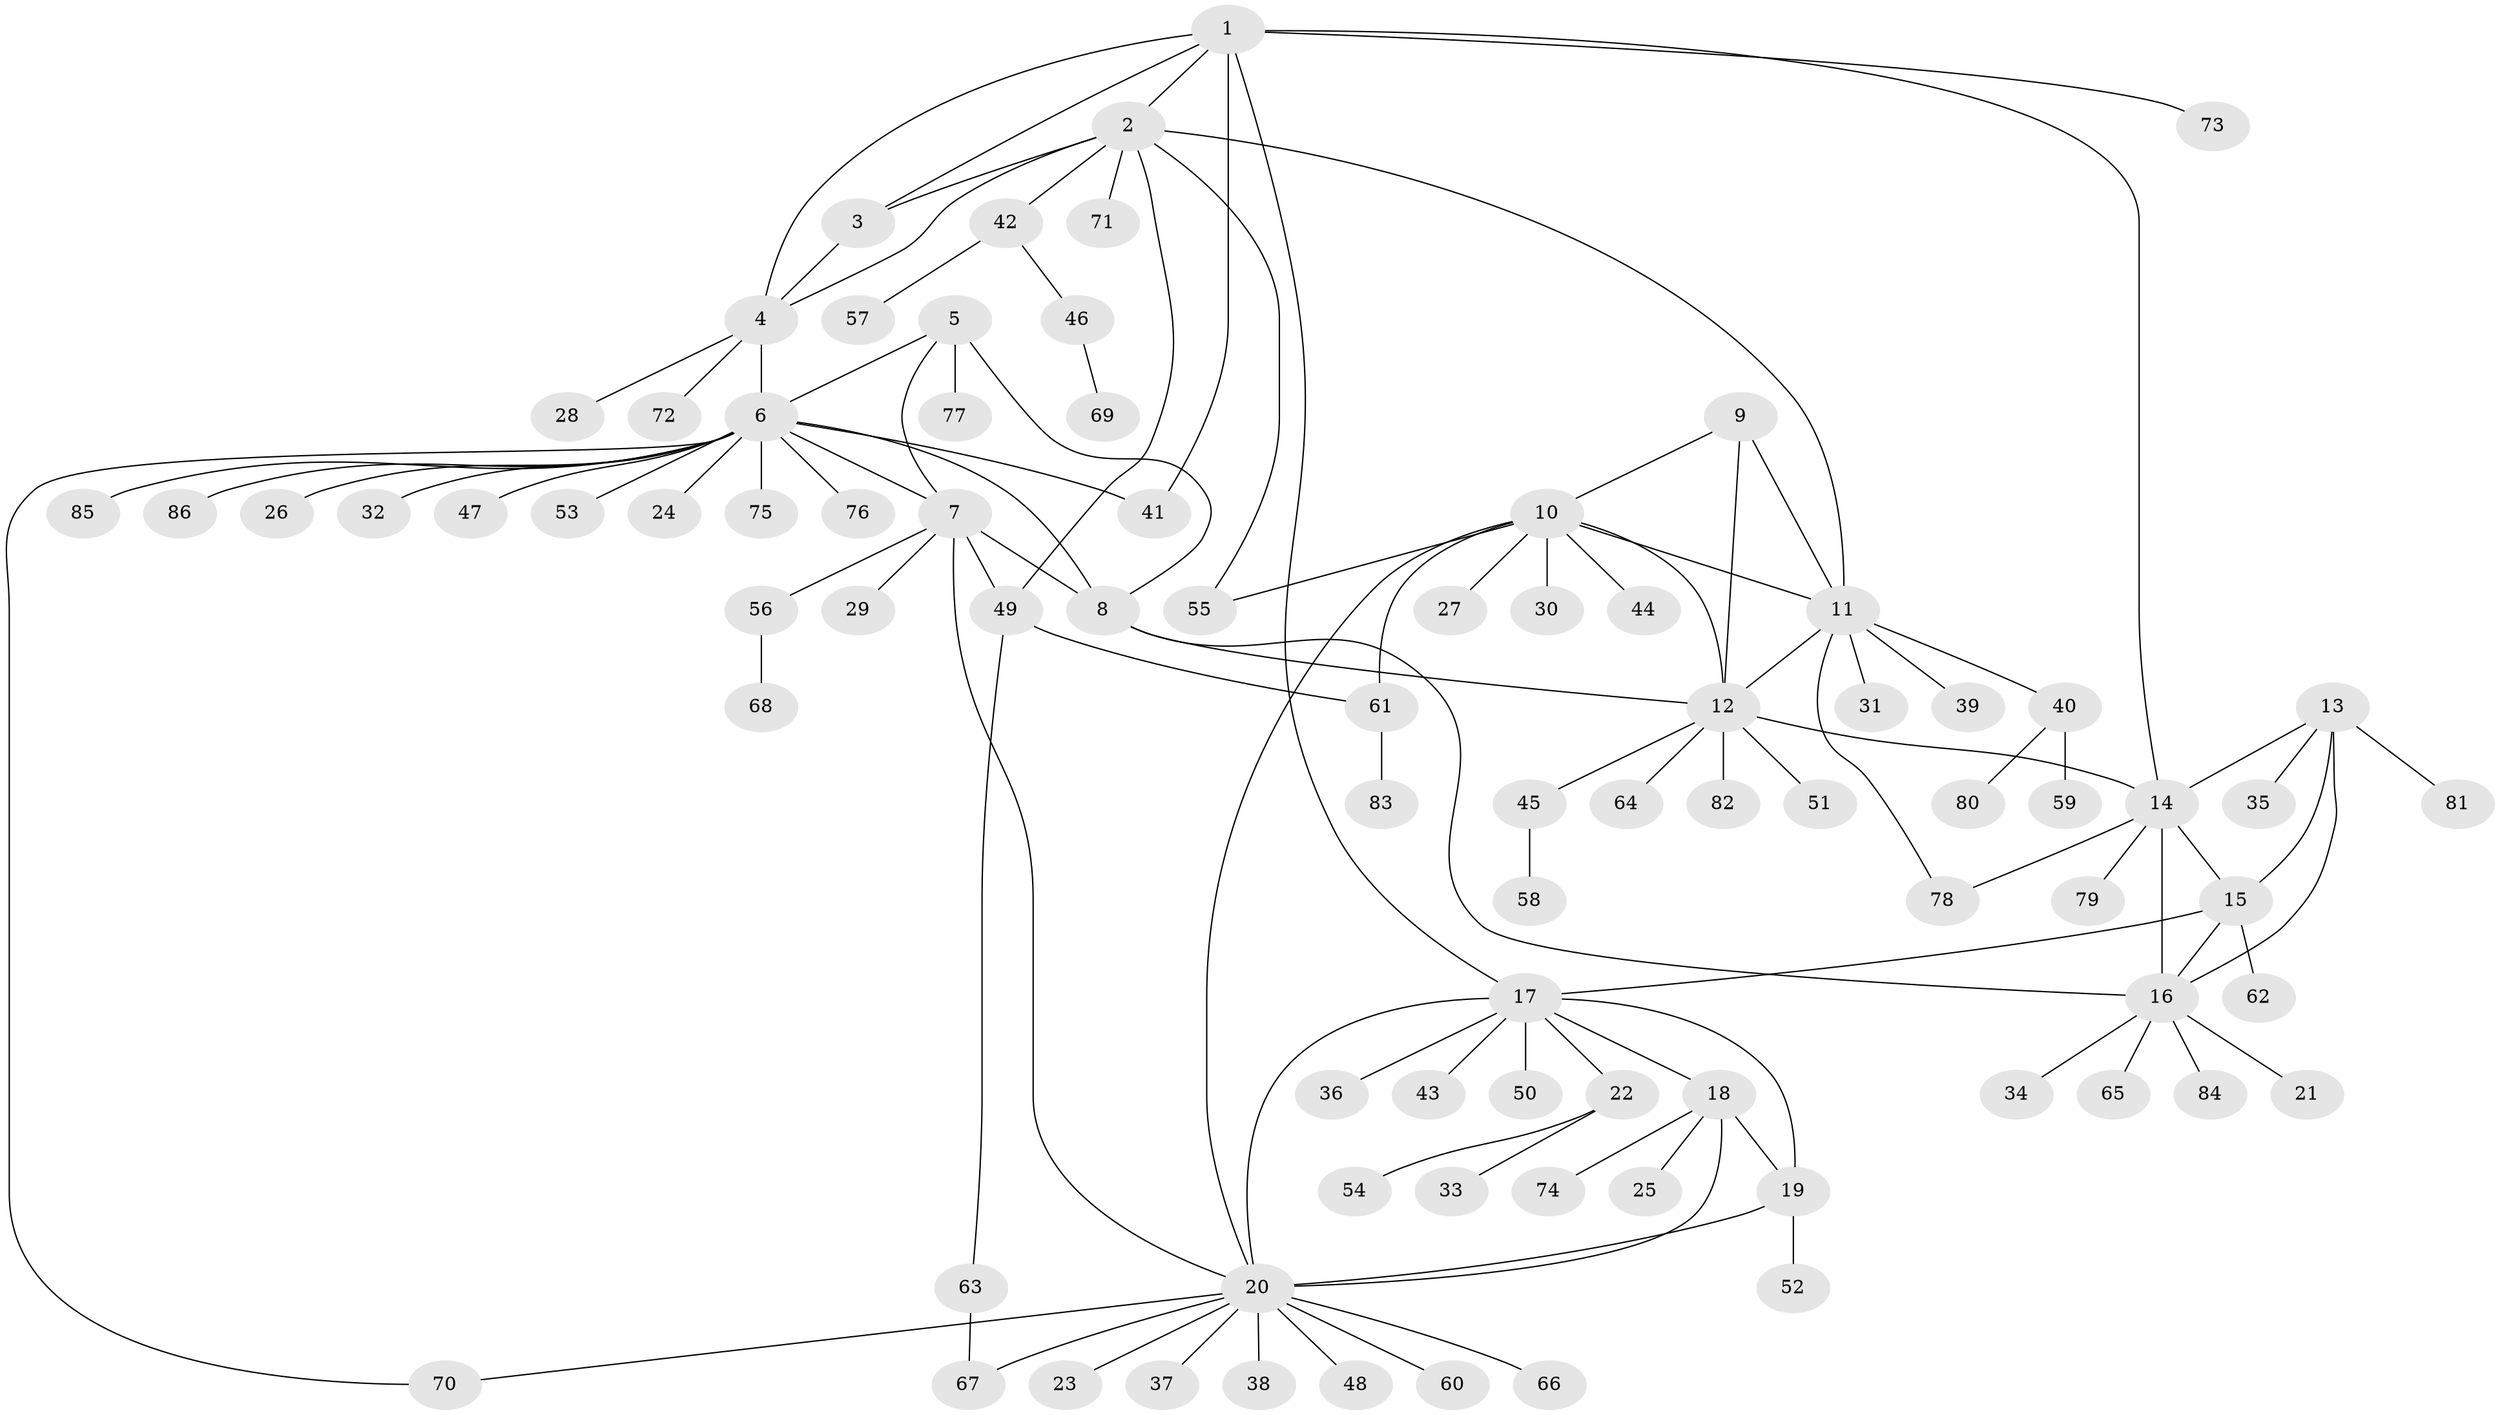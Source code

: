 // Generated by graph-tools (version 1.1) at 2025/26/03/09/25 03:26:41]
// undirected, 86 vertices, 113 edges
graph export_dot {
graph [start="1"]
  node [color=gray90,style=filled];
  1;
  2;
  3;
  4;
  5;
  6;
  7;
  8;
  9;
  10;
  11;
  12;
  13;
  14;
  15;
  16;
  17;
  18;
  19;
  20;
  21;
  22;
  23;
  24;
  25;
  26;
  27;
  28;
  29;
  30;
  31;
  32;
  33;
  34;
  35;
  36;
  37;
  38;
  39;
  40;
  41;
  42;
  43;
  44;
  45;
  46;
  47;
  48;
  49;
  50;
  51;
  52;
  53;
  54;
  55;
  56;
  57;
  58;
  59;
  60;
  61;
  62;
  63;
  64;
  65;
  66;
  67;
  68;
  69;
  70;
  71;
  72;
  73;
  74;
  75;
  76;
  77;
  78;
  79;
  80;
  81;
  82;
  83;
  84;
  85;
  86;
  1 -- 2;
  1 -- 3;
  1 -- 4;
  1 -- 14;
  1 -- 17;
  1 -- 41;
  1 -- 73;
  2 -- 3;
  2 -- 4;
  2 -- 11;
  2 -- 42;
  2 -- 49;
  2 -- 55;
  2 -- 71;
  3 -- 4;
  4 -- 6;
  4 -- 28;
  4 -- 72;
  5 -- 6;
  5 -- 7;
  5 -- 8;
  5 -- 77;
  6 -- 7;
  6 -- 8;
  6 -- 24;
  6 -- 26;
  6 -- 32;
  6 -- 41;
  6 -- 47;
  6 -- 53;
  6 -- 70;
  6 -- 75;
  6 -- 76;
  6 -- 85;
  6 -- 86;
  7 -- 8;
  7 -- 20;
  7 -- 29;
  7 -- 49;
  7 -- 56;
  8 -- 12;
  8 -- 16;
  9 -- 10;
  9 -- 11;
  9 -- 12;
  10 -- 11;
  10 -- 12;
  10 -- 20;
  10 -- 27;
  10 -- 30;
  10 -- 44;
  10 -- 55;
  10 -- 61;
  11 -- 12;
  11 -- 31;
  11 -- 39;
  11 -- 40;
  11 -- 78;
  12 -- 14;
  12 -- 45;
  12 -- 51;
  12 -- 64;
  12 -- 82;
  13 -- 14;
  13 -- 15;
  13 -- 16;
  13 -- 35;
  13 -- 81;
  14 -- 15;
  14 -- 16;
  14 -- 78;
  14 -- 79;
  15 -- 16;
  15 -- 17;
  15 -- 62;
  16 -- 21;
  16 -- 34;
  16 -- 65;
  16 -- 84;
  17 -- 18;
  17 -- 19;
  17 -- 20;
  17 -- 22;
  17 -- 36;
  17 -- 43;
  17 -- 50;
  18 -- 19;
  18 -- 20;
  18 -- 25;
  18 -- 74;
  19 -- 20;
  19 -- 52;
  20 -- 23;
  20 -- 37;
  20 -- 38;
  20 -- 48;
  20 -- 60;
  20 -- 66;
  20 -- 67;
  20 -- 70;
  22 -- 33;
  22 -- 54;
  40 -- 59;
  40 -- 80;
  42 -- 46;
  42 -- 57;
  45 -- 58;
  46 -- 69;
  49 -- 61;
  49 -- 63;
  56 -- 68;
  61 -- 83;
  63 -- 67;
}
